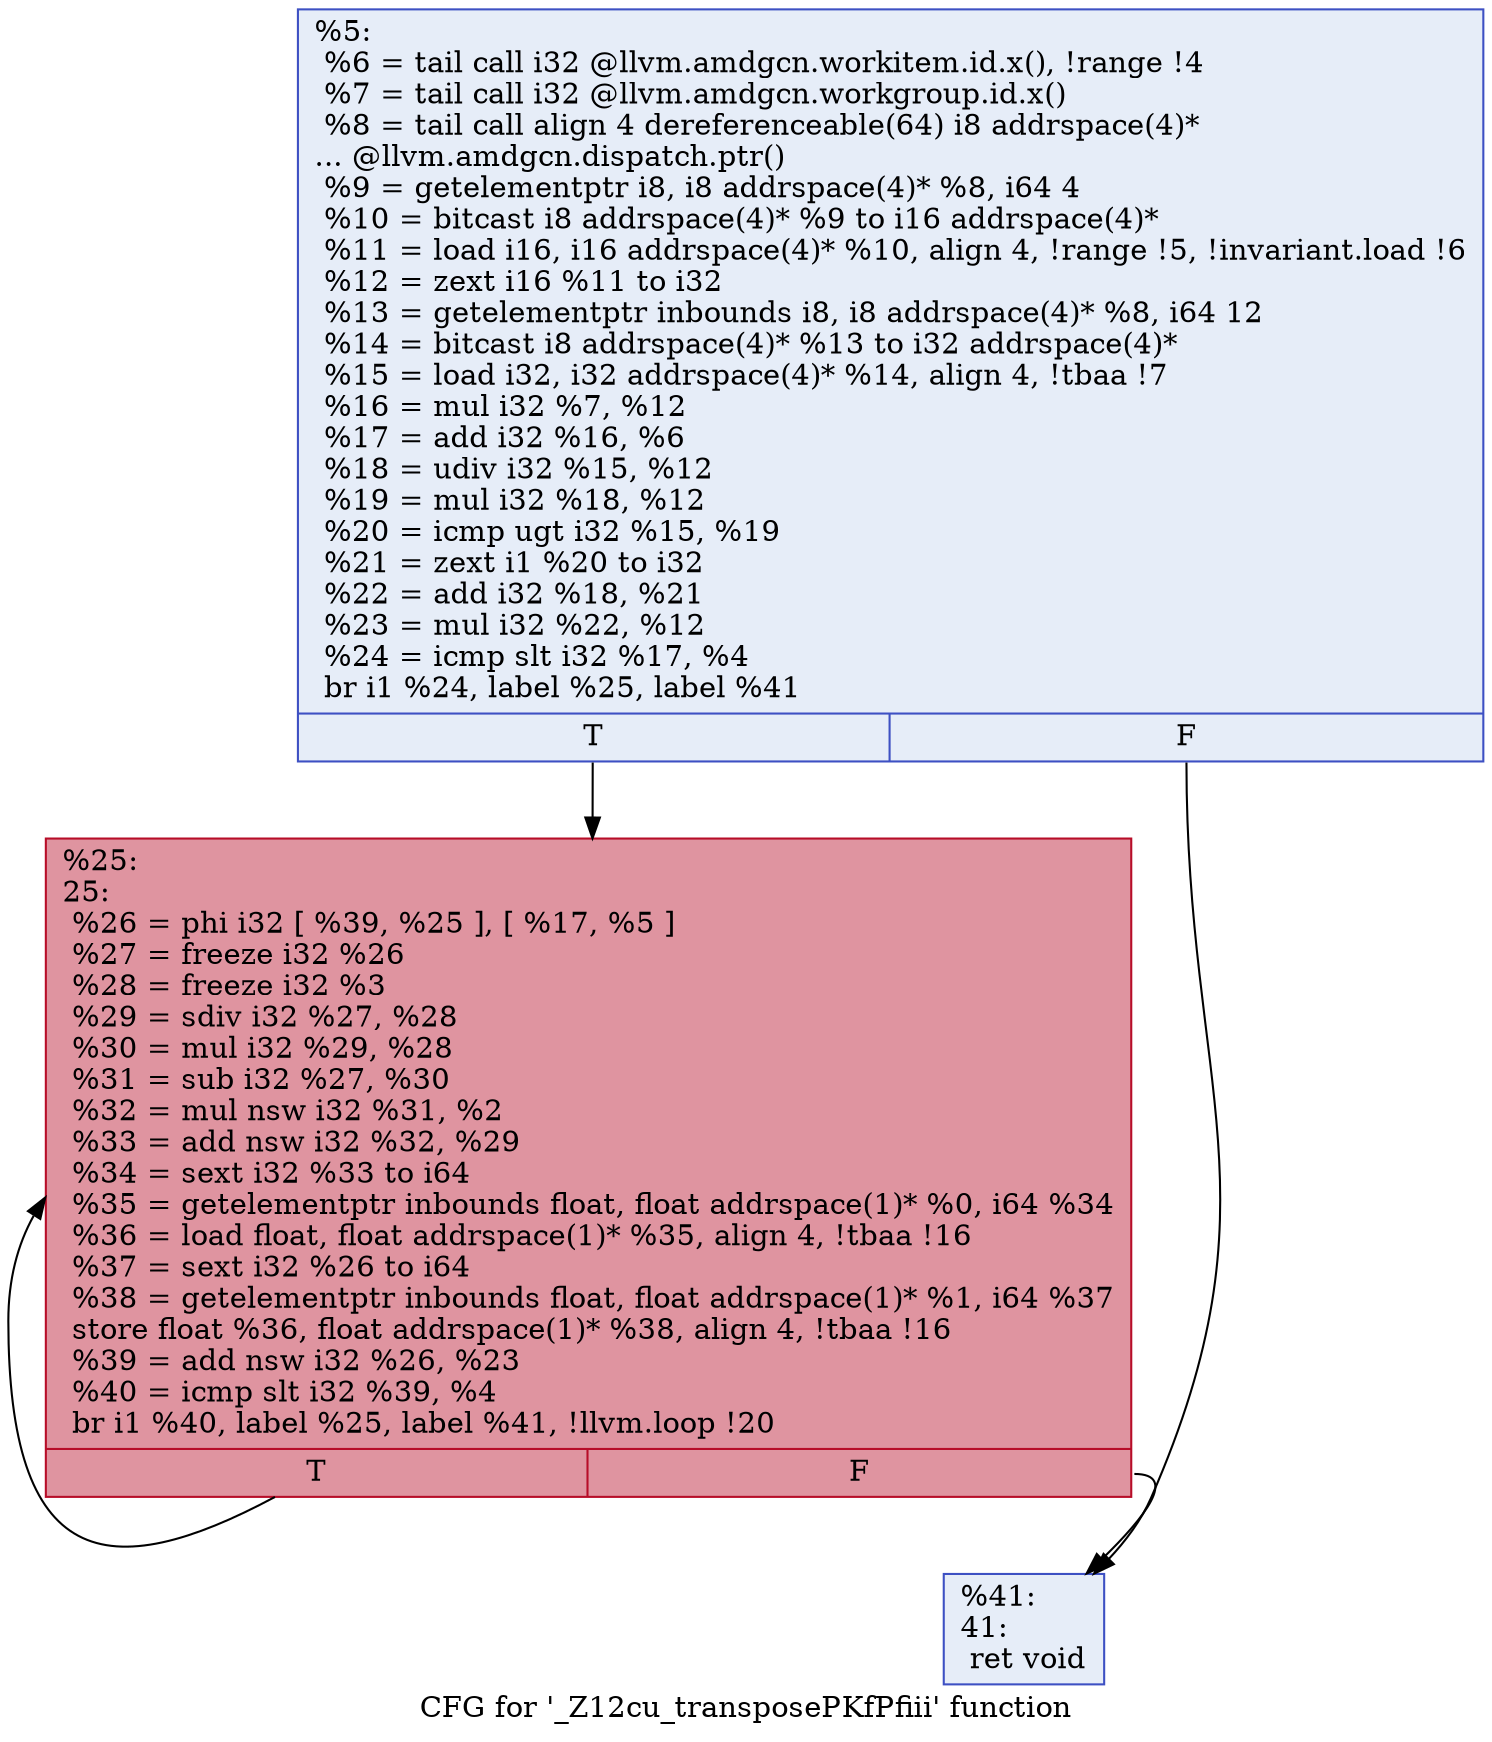 digraph "CFG for '_Z12cu_transposePKfPfiii' function" {
	label="CFG for '_Z12cu_transposePKfPfiii' function";

	Node0x5169560 [shape=record,color="#3d50c3ff", style=filled, fillcolor="#c7d7f070",label="{%5:\l  %6 = tail call i32 @llvm.amdgcn.workitem.id.x(), !range !4\l  %7 = tail call i32 @llvm.amdgcn.workgroup.id.x()\l  %8 = tail call align 4 dereferenceable(64) i8 addrspace(4)*\l... @llvm.amdgcn.dispatch.ptr()\l  %9 = getelementptr i8, i8 addrspace(4)* %8, i64 4\l  %10 = bitcast i8 addrspace(4)* %9 to i16 addrspace(4)*\l  %11 = load i16, i16 addrspace(4)* %10, align 4, !range !5, !invariant.load !6\l  %12 = zext i16 %11 to i32\l  %13 = getelementptr inbounds i8, i8 addrspace(4)* %8, i64 12\l  %14 = bitcast i8 addrspace(4)* %13 to i32 addrspace(4)*\l  %15 = load i32, i32 addrspace(4)* %14, align 4, !tbaa !7\l  %16 = mul i32 %7, %12\l  %17 = add i32 %16, %6\l  %18 = udiv i32 %15, %12\l  %19 = mul i32 %18, %12\l  %20 = icmp ugt i32 %15, %19\l  %21 = zext i1 %20 to i32\l  %22 = add i32 %18, %21\l  %23 = mul i32 %22, %12\l  %24 = icmp slt i32 %17, %4\l  br i1 %24, label %25, label %41\l|{<s0>T|<s1>F}}"];
	Node0x5169560:s0 -> Node0x516bae0;
	Node0x5169560:s1 -> Node0x516bb70;
	Node0x516bae0 [shape=record,color="#b70d28ff", style=filled, fillcolor="#b70d2870",label="{%25:\l25:                                               \l  %26 = phi i32 [ %39, %25 ], [ %17, %5 ]\l  %27 = freeze i32 %26\l  %28 = freeze i32 %3\l  %29 = sdiv i32 %27, %28\l  %30 = mul i32 %29, %28\l  %31 = sub i32 %27, %30\l  %32 = mul nsw i32 %31, %2\l  %33 = add nsw i32 %32, %29\l  %34 = sext i32 %33 to i64\l  %35 = getelementptr inbounds float, float addrspace(1)* %0, i64 %34\l  %36 = load float, float addrspace(1)* %35, align 4, !tbaa !16\l  %37 = sext i32 %26 to i64\l  %38 = getelementptr inbounds float, float addrspace(1)* %1, i64 %37\l  store float %36, float addrspace(1)* %38, align 4, !tbaa !16\l  %39 = add nsw i32 %26, %23\l  %40 = icmp slt i32 %39, %4\l  br i1 %40, label %25, label %41, !llvm.loop !20\l|{<s0>T|<s1>F}}"];
	Node0x516bae0:s0 -> Node0x516bae0;
	Node0x516bae0:s1 -> Node0x516bb70;
	Node0x516bb70 [shape=record,color="#3d50c3ff", style=filled, fillcolor="#c7d7f070",label="{%41:\l41:                                               \l  ret void\l}"];
}
